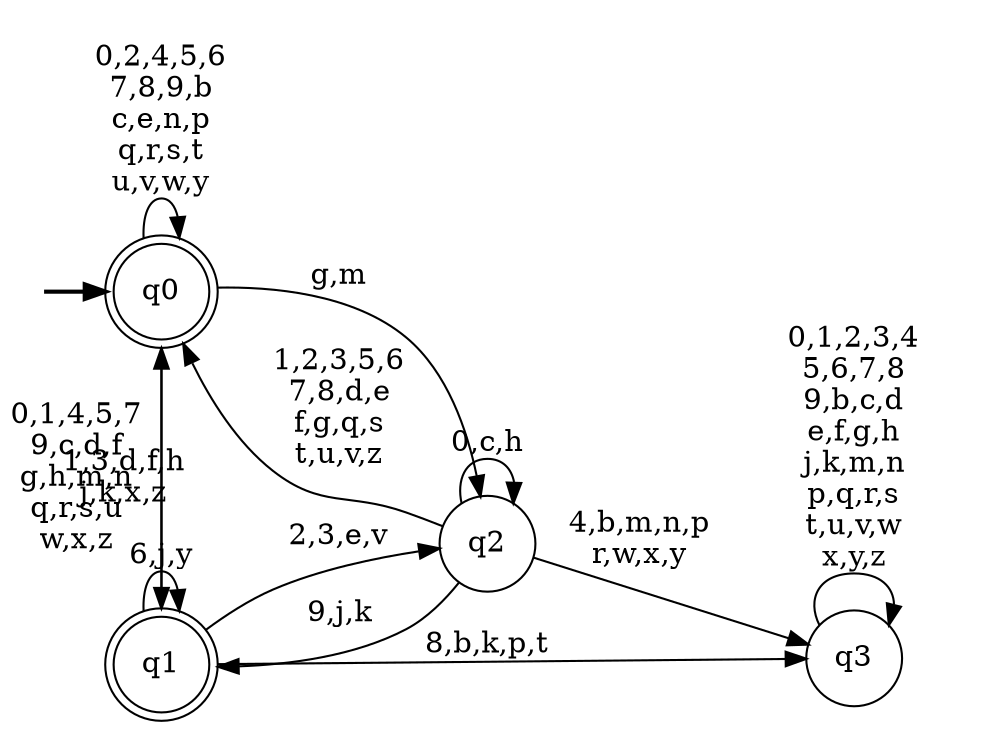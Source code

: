 digraph BlueStar {
__start0 [style = invis, shape = none, label = "", width = 0, height = 0];

rankdir=LR;
size="8,5";

s0 [style="rounded,filled", color="black", fillcolor="white" shape="doublecircle", label="q0"];
s1 [style="rounded,filled", color="black", fillcolor="white" shape="doublecircle", label="q1"];
s2 [style="filled", color="black", fillcolor="white" shape="circle", label="q2"];
s3 [style="filled", color="black", fillcolor="white" shape="circle", label="q3"];
subgraph cluster_main { 
	graph [pad=".75", ranksep="0.15", nodesep="0.15"];
	 style=invis; 
	__start0 -> s0 [penwidth=2];
}
s0 -> s0 [label="0,2,4,5,6\n7,8,9,b\nc,e,n,p\nq,r,s,t\nu,v,w,y"];
s0 -> s1 [label="1,3,d,f,h\nj,k,x,z"];
s0 -> s2 [label="g,m"];
s1 -> s0 [label="0,1,4,5,7\n9,c,d,f\ng,h,m,n\nq,r,s,u\nw,x,z"];
s1 -> s1 [label="6,j,y"];
s1 -> s2 [label="2,3,e,v"];
s1 -> s3 [label="8,b,k,p,t"];
s2 -> s0 [label="1,2,3,5,6\n7,8,d,e\nf,g,q,s\nt,u,v,z"];
s2 -> s1 [label="9,j,k"];
s2 -> s2 [label="0,c,h"];
s2 -> s3 [label="4,b,m,n,p\nr,w,x,y"];
s3 -> s3 [label="0,1,2,3,4\n5,6,7,8\n9,b,c,d\ne,f,g,h\nj,k,m,n\np,q,r,s\nt,u,v,w\nx,y,z"];

}